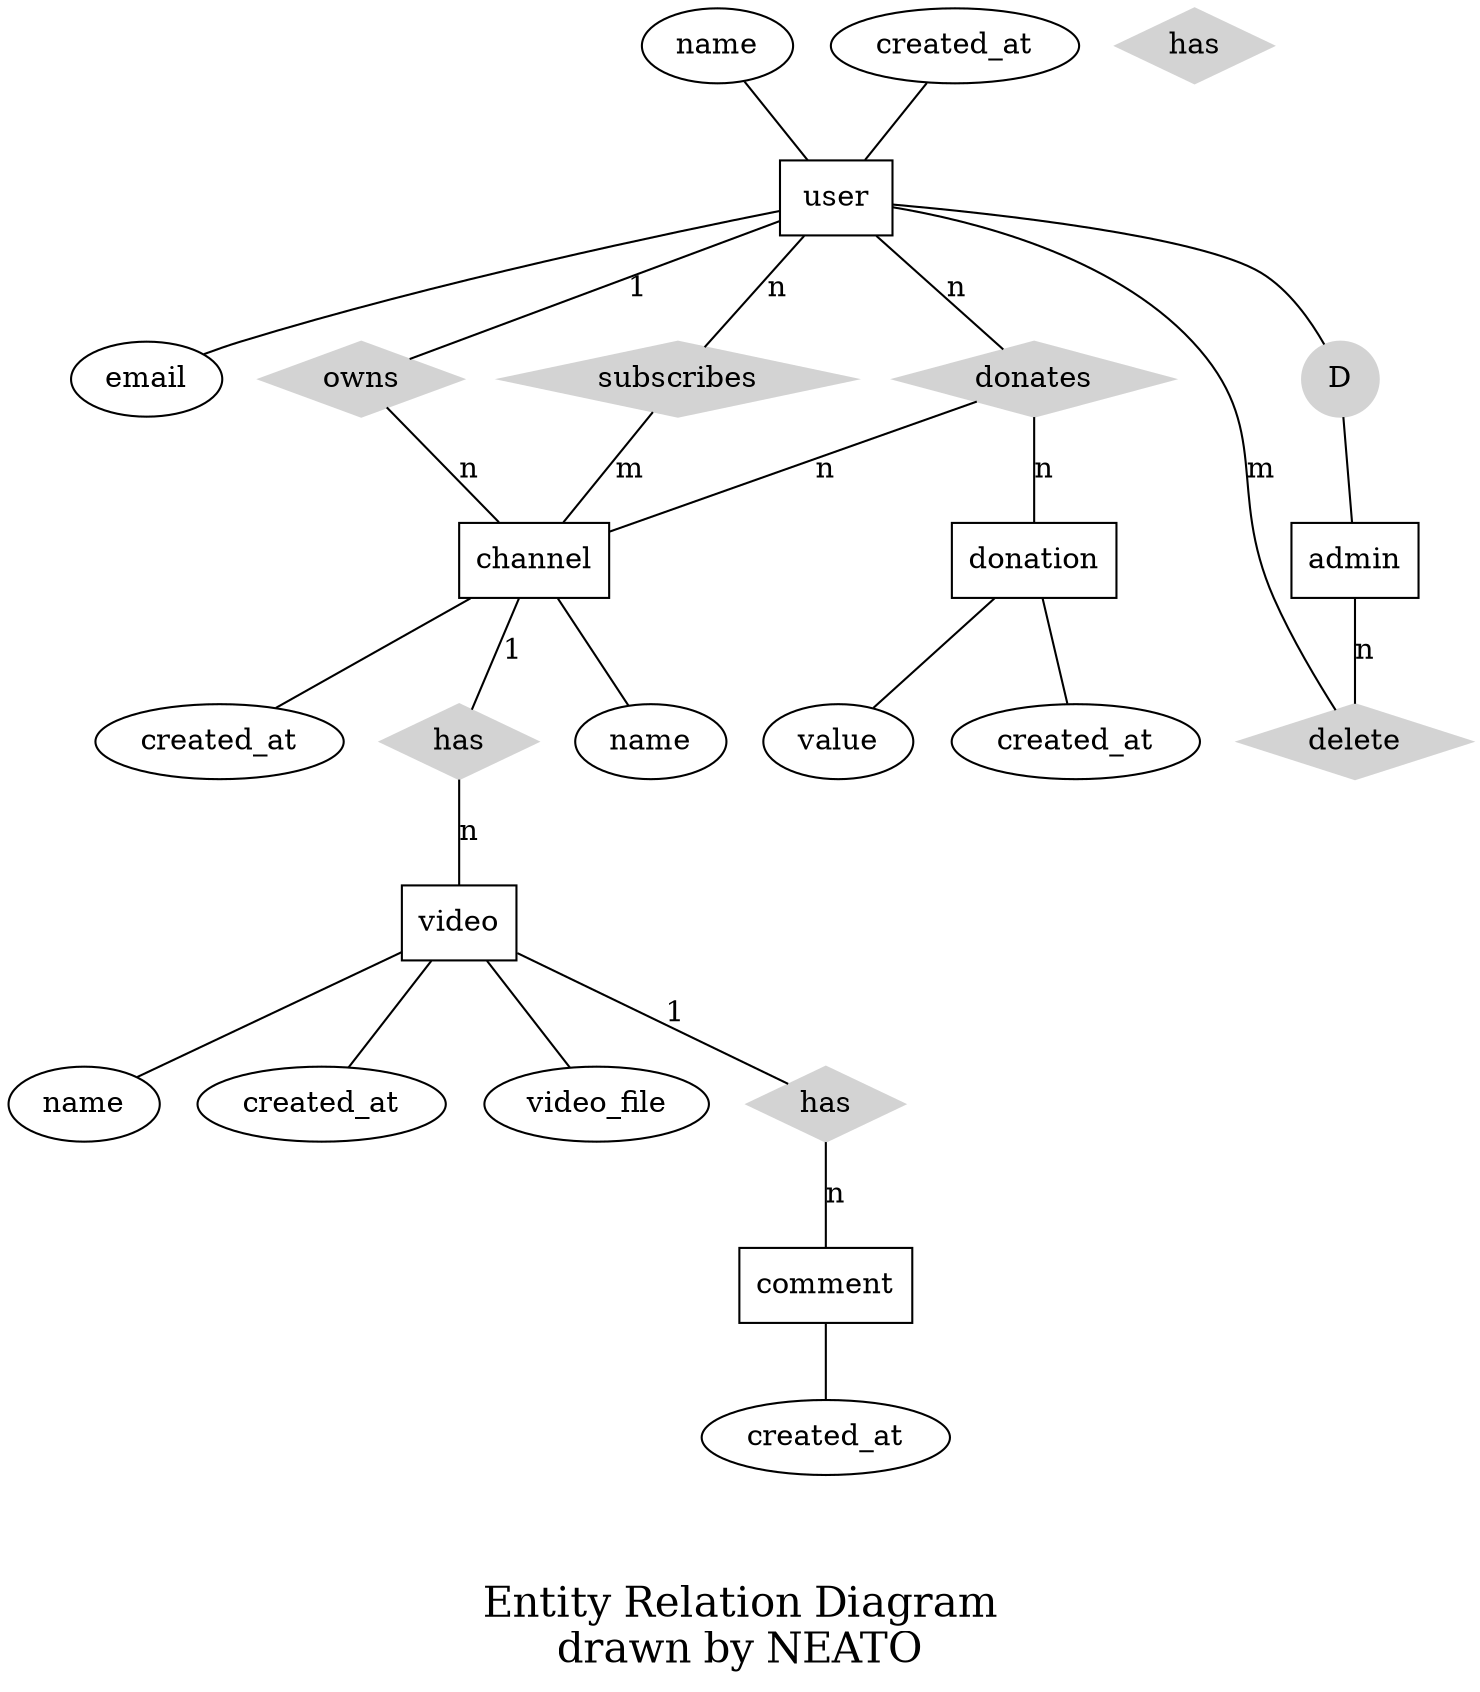 graph ER {
	//layout=neato
	node [shape=box]; user; channel; video; comment; admin; donation
	node [shape=ellipse]; {node [label="name"] name0; name1; name2;}; {node [label="created_at"] created_at0; created_at1; created_at2; created_at3; created_at4}
		email; video_file; value;
	node [shape=diamond,style=filled,color=lightgrey]; {node [label="has"] has0; has1; has2;}
		subscribes; donates; delete; owns
	node [shape=ellipse,height=.5, width=0.5]; D;


	name0 -- user;
	user -- D;
	D -- admin;
	created_at0 -- user;
	user -- subscribes [label="n"];
	subscribes -- channel [label="m"];
	user -- email;
	user -- owns [label="1",len=1.00];
	owns -- channel [label="n", len=1.00];
	channel -- name1;
	channel -- created_at1;
	channel -- has1 [label="1",len=1.00];
	has1 -- video [label="n",len=1.00];
	video -- name2;
	video -- created_at2;
	video -- video_file;
	video -- has2 [label="1", len=1.00];
	has2 -- comment [label="n", len=1.00];
	comment -- created_at3;
	user -- donates [label="n"];
	donates -- channel [label="n"];
	donates -- donation [label="n"];
	donation -- created_at4;
	donation -- value;
	admin -- delete [label="n"];
	delete -- user [label="m"];

	label = "\n\nEntity Relation Diagram\ndrawn by NEATO";
	fontsize=20;
}
